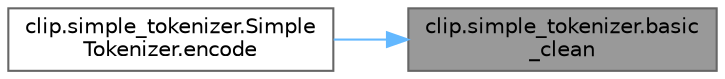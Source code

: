 digraph "clip.simple_tokenizer.basic_clean"
{
 // LATEX_PDF_SIZE
  bgcolor="transparent";
  edge [fontname=Helvetica,fontsize=10,labelfontname=Helvetica,labelfontsize=10];
  node [fontname=Helvetica,fontsize=10,shape=box,height=0.2,width=0.4];
  rankdir="RL";
  Node1 [id="Node000001",label="clip.simple_tokenizer.basic\l_clean",height=0.2,width=0.4,color="gray40", fillcolor="grey60", style="filled", fontcolor="black",tooltip="Cleans the input text by fixing text and unescaping HTML entities."];
  Node1 -> Node2 [id="edge1_Node000001_Node000002",dir="back",color="steelblue1",style="solid",tooltip=" "];
  Node2 [id="Node000002",label="clip.simple_tokenizer.Simple\lTokenizer.encode",height=0.2,width=0.4,color="grey40", fillcolor="white", style="filled",URL="$classclip_1_1simple__tokenizer_1_1_simple_tokenizer.html#a32fc5803c2b7bba692e08c32b1fdeed5",tooltip="Encodes text into BPE tokens."];
}
